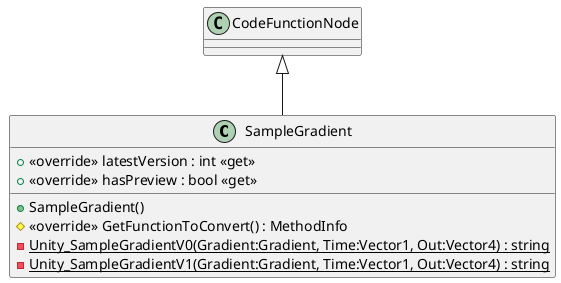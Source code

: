 @startuml
class SampleGradient {
    + <<override>> latestVersion : int <<get>>
    + SampleGradient()
    + <<override>> hasPreview : bool <<get>>
    # <<override>> GetFunctionToConvert() : MethodInfo
    {static} - Unity_SampleGradientV0(Gradient:Gradient, Time:Vector1, Out:Vector4) : string
    {static} - Unity_SampleGradientV1(Gradient:Gradient, Time:Vector1, Out:Vector4) : string
}
CodeFunctionNode <|-- SampleGradient
@enduml

